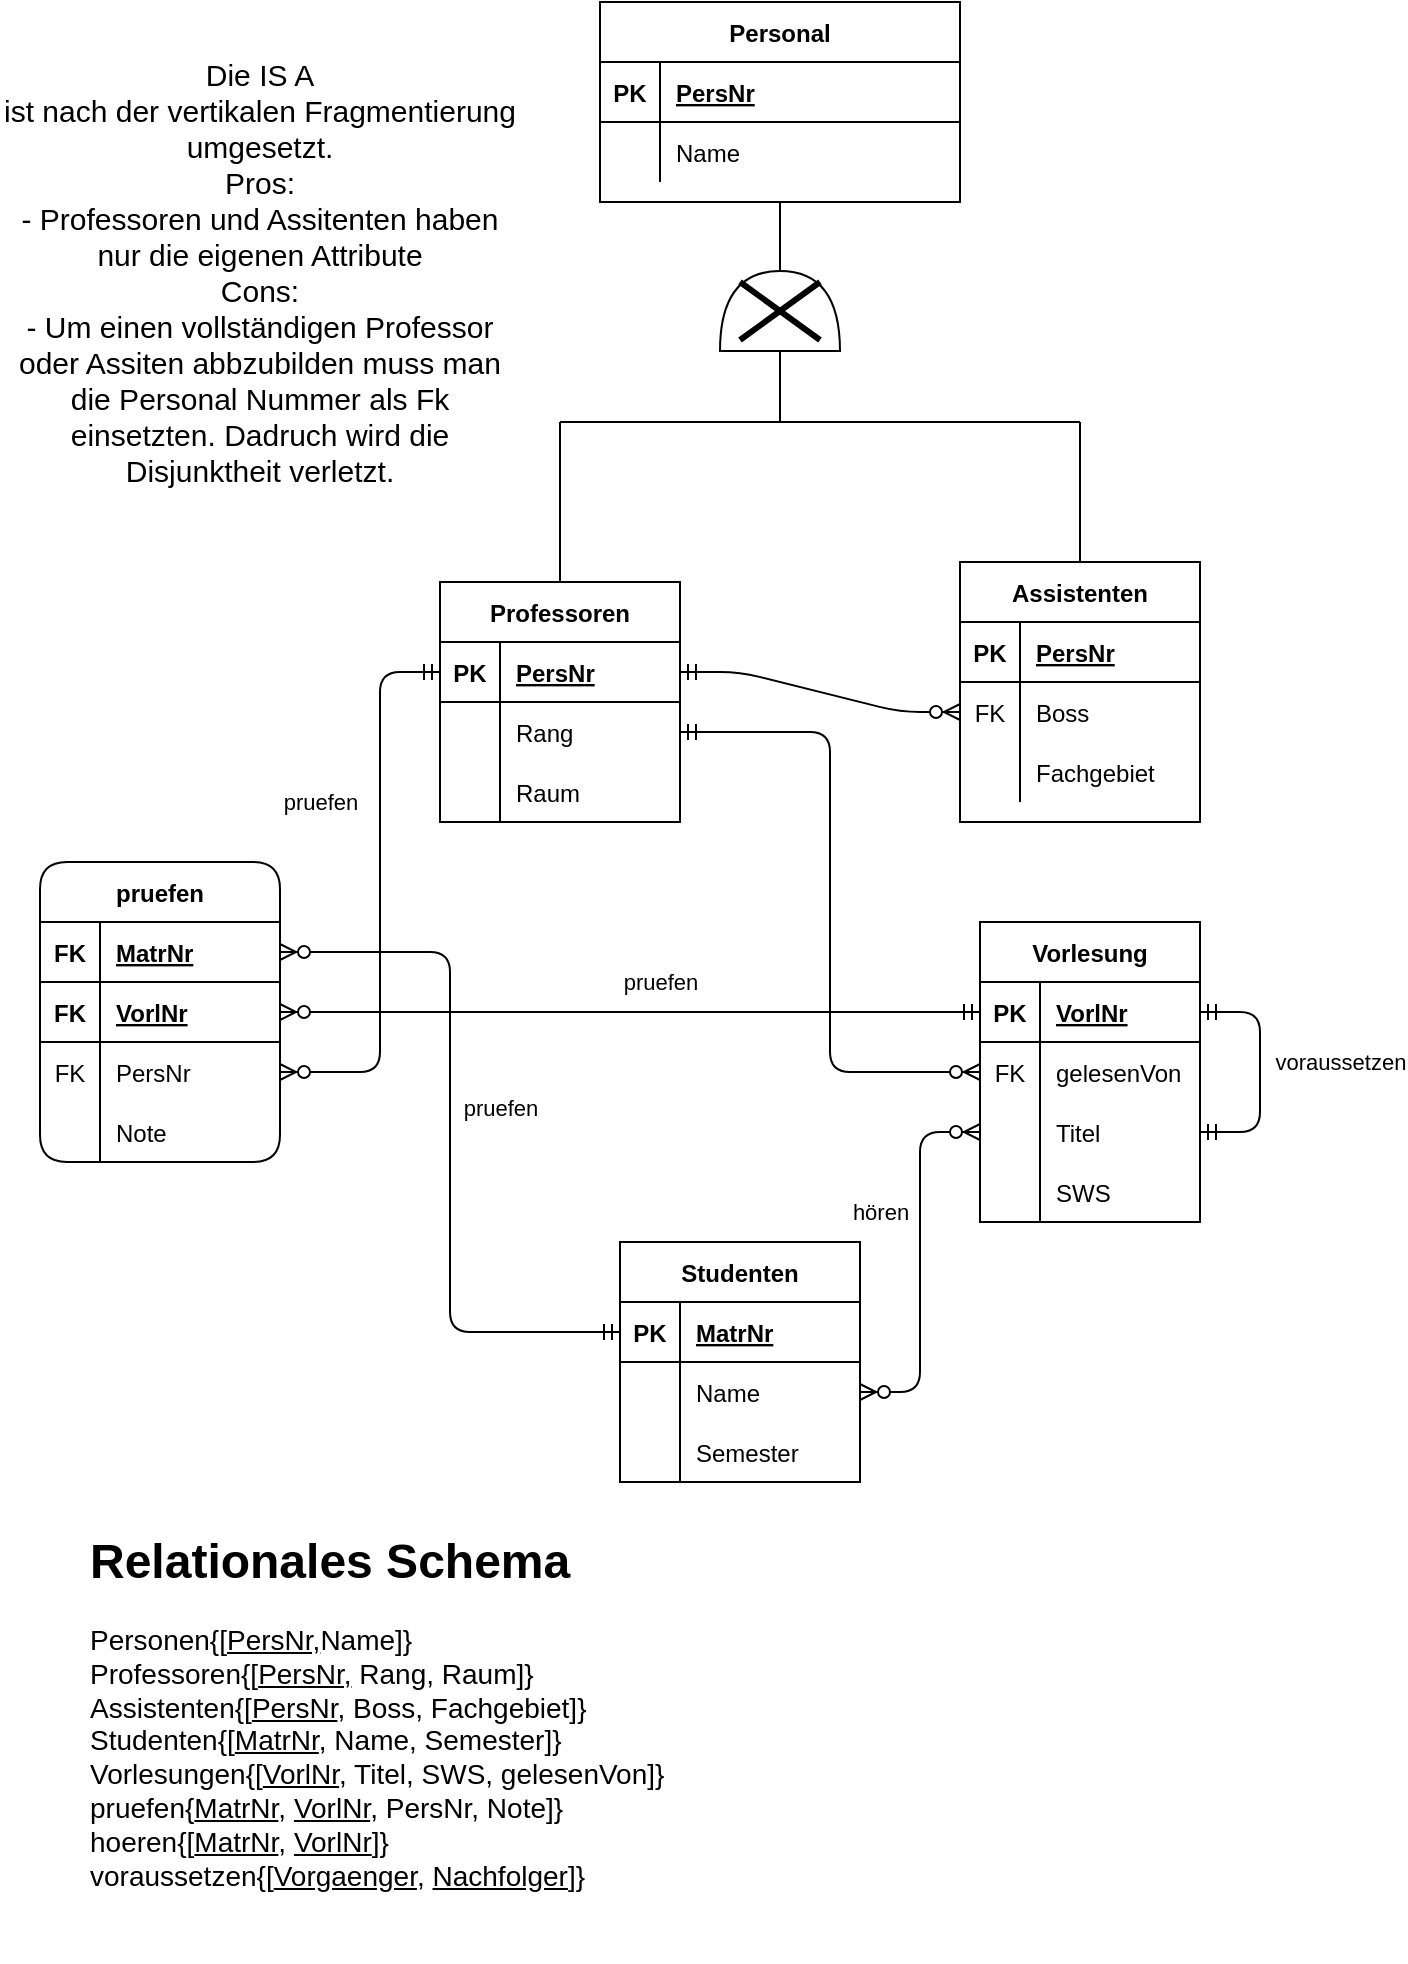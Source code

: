 <mxfile version="14.7.6" type="github">
  <diagram id="6ZEzqiTByCHPcqeZpNDx" name="Page-1">
    <mxGraphModel dx="1502" dy="675" grid="1" gridSize="10" guides="1" tooltips="1" connect="1" arrows="1" fold="1" page="1" pageScale="1" pageWidth="827" pageHeight="1169" math="0" shadow="0">
      <root>
        <mxCell id="0" />
        <mxCell id="1" parent="0" />
        <mxCell id="H8-wfPgOFTC-B2AmOx2r-1" value="Studenten" style="shape=table;startSize=30;container=1;collapsible=1;childLayout=tableLayout;fixedRows=1;rowLines=0;fontStyle=1;align=center;resizeLast=1;" parent="1" vertex="1">
          <mxGeometry x="370" y="660" width="120" height="120" as="geometry" />
        </mxCell>
        <mxCell id="H8-wfPgOFTC-B2AmOx2r-2" value="" style="shape=partialRectangle;collapsible=0;dropTarget=0;pointerEvents=0;fillColor=none;top=0;left=0;bottom=1;right=0;points=[[0,0.5],[1,0.5]];portConstraint=eastwest;" parent="H8-wfPgOFTC-B2AmOx2r-1" vertex="1">
          <mxGeometry y="30" width="120" height="30" as="geometry" />
        </mxCell>
        <mxCell id="H8-wfPgOFTC-B2AmOx2r-3" value="PK" style="shape=partialRectangle;connectable=0;fillColor=none;top=0;left=0;bottom=0;right=0;fontStyle=1;overflow=hidden;" parent="H8-wfPgOFTC-B2AmOx2r-2" vertex="1">
          <mxGeometry width="30" height="30" as="geometry" />
        </mxCell>
        <mxCell id="H8-wfPgOFTC-B2AmOx2r-4" value="MatrNr" style="shape=partialRectangle;connectable=0;fillColor=none;top=0;left=0;bottom=0;right=0;align=left;spacingLeft=6;fontStyle=5;overflow=hidden;" parent="H8-wfPgOFTC-B2AmOx2r-2" vertex="1">
          <mxGeometry x="30" width="90" height="30" as="geometry" />
        </mxCell>
        <mxCell id="H8-wfPgOFTC-B2AmOx2r-5" value="" style="shape=partialRectangle;collapsible=0;dropTarget=0;pointerEvents=0;fillColor=none;top=0;left=0;bottom=0;right=0;points=[[0,0.5],[1,0.5]];portConstraint=eastwest;" parent="H8-wfPgOFTC-B2AmOx2r-1" vertex="1">
          <mxGeometry y="60" width="120" height="30" as="geometry" />
        </mxCell>
        <mxCell id="H8-wfPgOFTC-B2AmOx2r-6" value="" style="shape=partialRectangle;connectable=0;fillColor=none;top=0;left=0;bottom=0;right=0;editable=1;overflow=hidden;" parent="H8-wfPgOFTC-B2AmOx2r-5" vertex="1">
          <mxGeometry width="30" height="30" as="geometry" />
        </mxCell>
        <mxCell id="H8-wfPgOFTC-B2AmOx2r-7" value="Name" style="shape=partialRectangle;connectable=0;fillColor=none;top=0;left=0;bottom=0;right=0;align=left;spacingLeft=6;overflow=hidden;" parent="H8-wfPgOFTC-B2AmOx2r-5" vertex="1">
          <mxGeometry x="30" width="90" height="30" as="geometry" />
        </mxCell>
        <mxCell id="H8-wfPgOFTC-B2AmOx2r-8" value="" style="shape=partialRectangle;collapsible=0;dropTarget=0;pointerEvents=0;fillColor=none;top=0;left=0;bottom=0;right=0;points=[[0,0.5],[1,0.5]];portConstraint=eastwest;" parent="H8-wfPgOFTC-B2AmOx2r-1" vertex="1">
          <mxGeometry y="90" width="120" height="30" as="geometry" />
        </mxCell>
        <mxCell id="H8-wfPgOFTC-B2AmOx2r-9" value="" style="shape=partialRectangle;connectable=0;fillColor=none;top=0;left=0;bottom=0;right=0;editable=1;overflow=hidden;" parent="H8-wfPgOFTC-B2AmOx2r-8" vertex="1">
          <mxGeometry width="30" height="30" as="geometry" />
        </mxCell>
        <mxCell id="H8-wfPgOFTC-B2AmOx2r-10" value="Semester" style="shape=partialRectangle;connectable=0;fillColor=none;top=0;left=0;bottom=0;right=0;align=left;spacingLeft=6;overflow=hidden;" parent="H8-wfPgOFTC-B2AmOx2r-8" vertex="1">
          <mxGeometry x="30" width="90" height="30" as="geometry" />
        </mxCell>
        <mxCell id="H8-wfPgOFTC-B2AmOx2r-14" value="Vorlesung" style="shape=table;startSize=30;container=1;collapsible=1;childLayout=tableLayout;fixedRows=1;rowLines=0;fontStyle=1;align=center;resizeLast=1;rounded=0;" parent="1" vertex="1">
          <mxGeometry x="550" y="500" width="110" height="150" as="geometry" />
        </mxCell>
        <mxCell id="H8-wfPgOFTC-B2AmOx2r-15" value="" style="shape=partialRectangle;collapsible=0;dropTarget=0;pointerEvents=0;fillColor=none;top=0;left=0;bottom=1;right=0;points=[[0,0.5],[1,0.5]];portConstraint=eastwest;" parent="H8-wfPgOFTC-B2AmOx2r-14" vertex="1">
          <mxGeometry y="30" width="110" height="30" as="geometry" />
        </mxCell>
        <mxCell id="H8-wfPgOFTC-B2AmOx2r-16" value="PK" style="shape=partialRectangle;connectable=0;fillColor=none;top=0;left=0;bottom=0;right=0;fontStyle=1;overflow=hidden;" parent="H8-wfPgOFTC-B2AmOx2r-15" vertex="1">
          <mxGeometry width="30" height="30" as="geometry" />
        </mxCell>
        <mxCell id="H8-wfPgOFTC-B2AmOx2r-17" value="VorlNr" style="shape=partialRectangle;connectable=0;fillColor=none;top=0;left=0;bottom=0;right=0;align=left;spacingLeft=6;fontStyle=5;overflow=hidden;" parent="H8-wfPgOFTC-B2AmOx2r-15" vertex="1">
          <mxGeometry x="30" width="80" height="30" as="geometry" />
        </mxCell>
        <mxCell id="H8-wfPgOFTC-B2AmOx2r-24" value="" style="shape=partialRectangle;collapsible=0;dropTarget=0;pointerEvents=0;fillColor=none;top=0;left=0;bottom=0;right=0;points=[[0,0.5],[1,0.5]];portConstraint=eastwest;" parent="H8-wfPgOFTC-B2AmOx2r-14" vertex="1">
          <mxGeometry y="60" width="110" height="30" as="geometry" />
        </mxCell>
        <mxCell id="H8-wfPgOFTC-B2AmOx2r-25" value="FK" style="shape=partialRectangle;connectable=0;fillColor=none;top=0;left=0;bottom=0;right=0;editable=1;overflow=hidden;" parent="H8-wfPgOFTC-B2AmOx2r-24" vertex="1">
          <mxGeometry width="30" height="30" as="geometry" />
        </mxCell>
        <mxCell id="H8-wfPgOFTC-B2AmOx2r-26" value="gelesenVon" style="shape=partialRectangle;connectable=0;fillColor=none;top=0;left=0;bottom=0;right=0;align=left;spacingLeft=6;overflow=hidden;" parent="H8-wfPgOFTC-B2AmOx2r-24" vertex="1">
          <mxGeometry x="30" width="80" height="30" as="geometry" />
        </mxCell>
        <mxCell id="H8-wfPgOFTC-B2AmOx2r-18" value="" style="shape=partialRectangle;collapsible=0;dropTarget=0;pointerEvents=0;fillColor=none;top=0;left=0;bottom=0;right=0;points=[[0,0.5],[1,0.5]];portConstraint=eastwest;" parent="H8-wfPgOFTC-B2AmOx2r-14" vertex="1">
          <mxGeometry y="90" width="110" height="30" as="geometry" />
        </mxCell>
        <mxCell id="H8-wfPgOFTC-B2AmOx2r-19" value="" style="shape=partialRectangle;connectable=0;fillColor=none;top=0;left=0;bottom=0;right=0;editable=1;overflow=hidden;" parent="H8-wfPgOFTC-B2AmOx2r-18" vertex="1">
          <mxGeometry width="30" height="30" as="geometry" />
        </mxCell>
        <mxCell id="H8-wfPgOFTC-B2AmOx2r-20" value="Titel" style="shape=partialRectangle;connectable=0;fillColor=none;top=0;left=0;bottom=0;right=0;align=left;spacingLeft=6;overflow=hidden;" parent="H8-wfPgOFTC-B2AmOx2r-18" vertex="1">
          <mxGeometry x="30" width="80" height="30" as="geometry" />
        </mxCell>
        <mxCell id="H8-wfPgOFTC-B2AmOx2r-21" value="" style="shape=partialRectangle;collapsible=0;dropTarget=0;pointerEvents=0;fillColor=none;top=0;left=0;bottom=0;right=0;points=[[0,0.5],[1,0.5]];portConstraint=eastwest;" parent="H8-wfPgOFTC-B2AmOx2r-14" vertex="1">
          <mxGeometry y="120" width="110" height="30" as="geometry" />
        </mxCell>
        <mxCell id="H8-wfPgOFTC-B2AmOx2r-22" value="" style="shape=partialRectangle;connectable=0;fillColor=none;top=0;left=0;bottom=0;right=0;editable=1;overflow=hidden;" parent="H8-wfPgOFTC-B2AmOx2r-21" vertex="1">
          <mxGeometry width="30" height="30" as="geometry" />
        </mxCell>
        <mxCell id="H8-wfPgOFTC-B2AmOx2r-23" value="SWS" style="shape=partialRectangle;connectable=0;fillColor=none;top=0;left=0;bottom=0;right=0;align=left;spacingLeft=6;overflow=hidden;" parent="H8-wfPgOFTC-B2AmOx2r-21" vertex="1">
          <mxGeometry x="30" width="80" height="30" as="geometry" />
        </mxCell>
        <mxCell id="WUxSzj_yl-gBvt-Xqajz-6" value="" style="edgeStyle=entityRelationEdgeStyle;fontSize=12;html=1;endArrow=ERmandOne;startArrow=ERmandOne;entryX=1;entryY=0.5;entryDx=0;entryDy=0;exitX=1;exitY=0.5;exitDx=0;exitDy=0;" parent="H8-wfPgOFTC-B2AmOx2r-14" source="H8-wfPgOFTC-B2AmOx2r-18" target="H8-wfPgOFTC-B2AmOx2r-15" edge="1">
          <mxGeometry width="100" height="100" relative="1" as="geometry">
            <mxPoint x="110" y="340" as="sourcePoint" />
            <mxPoint x="210" y="240" as="targetPoint" />
          </mxGeometry>
        </mxCell>
        <mxCell id="WUxSzj_yl-gBvt-Xqajz-7" value="&lt;div&gt;voraussetzen&lt;/div&gt;" style="edgeLabel;html=1;align=center;verticalAlign=middle;resizable=0;points=[];" parent="WUxSzj_yl-gBvt-Xqajz-6" vertex="1" connectable="0">
          <mxGeometry x="0.127" y="2" relative="1" as="geometry">
            <mxPoint x="42" y="2" as="offset" />
          </mxGeometry>
        </mxCell>
        <mxCell id="H8-wfPgOFTC-B2AmOx2r-28" value="" style="shape=or;whiteSpace=wrap;html=1;rotation=-90;" parent="1" vertex="1">
          <mxGeometry x="430" y="164.5" width="40" height="60" as="geometry" />
        </mxCell>
        <mxCell id="H8-wfPgOFTC-B2AmOx2r-29" value="" style="shape=umlDestroy;whiteSpace=wrap;html=1;strokeWidth=3;" parent="1" vertex="1">
          <mxGeometry x="430" y="180" width="40" height="29" as="geometry" />
        </mxCell>
        <mxCell id="H8-wfPgOFTC-B2AmOx2r-46" value="" style="endArrow=none;html=1;rounded=0;entryX=0.5;entryY=0;entryDx=0;entryDy=0;" parent="1" target="wUR80qAELujqM1dRtiSb-3" edge="1">
          <mxGeometry relative="1" as="geometry">
            <mxPoint x="600" y="250" as="sourcePoint" />
            <mxPoint x="592" y="280" as="targetPoint" />
          </mxGeometry>
        </mxCell>
        <mxCell id="Qw-vWrYAbur7sUExyfnh-15" value="" style="endArrow=none;html=1;rounded=0;entryX=0.5;entryY=0;entryDx=0;entryDy=0;" parent="1" target="wUR80qAELujqM1dRtiSb-16" edge="1">
          <mxGeometry relative="1" as="geometry">
            <mxPoint x="340" y="250" as="sourcePoint" />
            <mxPoint x="162" y="300" as="targetPoint" />
          </mxGeometry>
        </mxCell>
        <mxCell id="Qw-vWrYAbur7sUExyfnh-19" value="" style="endArrow=none;html=1;rounded=0;" parent="1" edge="1">
          <mxGeometry relative="1" as="geometry">
            <mxPoint x="340" y="250" as="sourcePoint" />
            <mxPoint x="600" y="250" as="targetPoint" />
          </mxGeometry>
        </mxCell>
        <mxCell id="wUR80qAELujqM1dRtiSb-3" value="Assistenten" style="shape=table;startSize=30;container=1;collapsible=1;childLayout=tableLayout;fixedRows=1;rowLines=0;fontStyle=1;align=center;resizeLast=1;" parent="1" vertex="1">
          <mxGeometry x="540" y="320" width="120" height="130" as="geometry" />
        </mxCell>
        <mxCell id="wUR80qAELujqM1dRtiSb-4" value="" style="shape=partialRectangle;collapsible=0;dropTarget=0;pointerEvents=0;fillColor=none;top=0;left=0;bottom=1;right=0;points=[[0,0.5],[1,0.5]];portConstraint=eastwest;" parent="wUR80qAELujqM1dRtiSb-3" vertex="1">
          <mxGeometry y="30" width="120" height="30" as="geometry" />
        </mxCell>
        <mxCell id="wUR80qAELujqM1dRtiSb-5" value="PK" style="shape=partialRectangle;connectable=0;fillColor=none;top=0;left=0;bottom=0;right=0;fontStyle=1;overflow=hidden;" parent="wUR80qAELujqM1dRtiSb-4" vertex="1">
          <mxGeometry width="30" height="30" as="geometry" />
        </mxCell>
        <mxCell id="wUR80qAELujqM1dRtiSb-6" value="PersNr" style="shape=partialRectangle;connectable=0;fillColor=none;top=0;left=0;bottom=0;right=0;align=left;spacingLeft=6;fontStyle=5;overflow=hidden;" parent="wUR80qAELujqM1dRtiSb-4" vertex="1">
          <mxGeometry x="30" width="90" height="30" as="geometry" />
        </mxCell>
        <mxCell id="wUR80qAELujqM1dRtiSb-10" value="" style="shape=partialRectangle;collapsible=0;dropTarget=0;pointerEvents=0;fillColor=none;top=0;left=0;bottom=0;right=0;points=[[0,0.5],[1,0.5]];portConstraint=eastwest;" parent="wUR80qAELujqM1dRtiSb-3" vertex="1">
          <mxGeometry y="60" width="120" height="30" as="geometry" />
        </mxCell>
        <mxCell id="wUR80qAELujqM1dRtiSb-11" value="FK" style="shape=partialRectangle;connectable=0;fillColor=none;top=0;left=0;bottom=0;right=0;editable=1;overflow=hidden;" parent="wUR80qAELujqM1dRtiSb-10" vertex="1">
          <mxGeometry width="30" height="30" as="geometry" />
        </mxCell>
        <mxCell id="wUR80qAELujqM1dRtiSb-12" value="Boss" style="shape=partialRectangle;connectable=0;fillColor=none;top=0;left=0;bottom=0;right=0;align=left;spacingLeft=6;overflow=hidden;" parent="wUR80qAELujqM1dRtiSb-10" vertex="1">
          <mxGeometry x="30" width="90" height="30" as="geometry" />
        </mxCell>
        <mxCell id="wUR80qAELujqM1dRtiSb-13" value="" style="shape=partialRectangle;collapsible=0;dropTarget=0;pointerEvents=0;fillColor=none;top=0;left=0;bottom=0;right=0;points=[[0,0.5],[1,0.5]];portConstraint=eastwest;" parent="wUR80qAELujqM1dRtiSb-3" vertex="1">
          <mxGeometry y="90" width="120" height="30" as="geometry" />
        </mxCell>
        <mxCell id="wUR80qAELujqM1dRtiSb-14" value="" style="shape=partialRectangle;connectable=0;fillColor=none;top=0;left=0;bottom=0;right=0;editable=1;overflow=hidden;" parent="wUR80qAELujqM1dRtiSb-13" vertex="1">
          <mxGeometry width="30" height="30" as="geometry" />
        </mxCell>
        <mxCell id="wUR80qAELujqM1dRtiSb-15" value="Fachgebiet" style="shape=partialRectangle;connectable=0;fillColor=none;top=0;left=0;bottom=0;right=0;align=left;spacingLeft=6;overflow=hidden;" parent="wUR80qAELujqM1dRtiSb-13" vertex="1">
          <mxGeometry x="30" width="90" height="30" as="geometry" />
        </mxCell>
        <mxCell id="wUR80qAELujqM1dRtiSb-16" value="Professoren" style="shape=table;startSize=30;container=1;collapsible=1;childLayout=tableLayout;fixedRows=1;rowLines=0;fontStyle=1;align=center;resizeLast=1;" parent="1" vertex="1">
          <mxGeometry x="280" y="330" width="120" height="120" as="geometry" />
        </mxCell>
        <mxCell id="wUR80qAELujqM1dRtiSb-17" value="" style="shape=partialRectangle;collapsible=0;dropTarget=0;pointerEvents=0;fillColor=none;top=0;left=0;bottom=1;right=0;points=[[0,0.5],[1,0.5]];portConstraint=eastwest;" parent="wUR80qAELujqM1dRtiSb-16" vertex="1">
          <mxGeometry y="30" width="120" height="30" as="geometry" />
        </mxCell>
        <mxCell id="wUR80qAELujqM1dRtiSb-18" value="PK" style="shape=partialRectangle;connectable=0;fillColor=none;top=0;left=0;bottom=0;right=0;fontStyle=1;overflow=hidden;" parent="wUR80qAELujqM1dRtiSb-17" vertex="1">
          <mxGeometry width="30" height="30" as="geometry" />
        </mxCell>
        <mxCell id="wUR80qAELujqM1dRtiSb-19" value="PersNr" style="shape=partialRectangle;connectable=0;fillColor=none;top=0;left=0;bottom=0;right=0;align=left;spacingLeft=6;fontStyle=5;overflow=hidden;" parent="wUR80qAELujqM1dRtiSb-17" vertex="1">
          <mxGeometry x="30" width="90" height="30" as="geometry" />
        </mxCell>
        <mxCell id="wUR80qAELujqM1dRtiSb-26" value="" style="shape=partialRectangle;collapsible=0;dropTarget=0;pointerEvents=0;fillColor=none;top=0;left=0;bottom=0;right=0;points=[[0,0.5],[1,0.5]];portConstraint=eastwest;" parent="wUR80qAELujqM1dRtiSb-16" vertex="1">
          <mxGeometry y="60" width="120" height="30" as="geometry" />
        </mxCell>
        <mxCell id="wUR80qAELujqM1dRtiSb-27" value="" style="shape=partialRectangle;connectable=0;fillColor=none;top=0;left=0;bottom=0;right=0;editable=1;overflow=hidden;" parent="wUR80qAELujqM1dRtiSb-26" vertex="1">
          <mxGeometry width="30" height="30" as="geometry" />
        </mxCell>
        <mxCell id="wUR80qAELujqM1dRtiSb-28" value="Rang" style="shape=partialRectangle;connectable=0;fillColor=none;top=0;left=0;bottom=0;right=0;align=left;spacingLeft=6;overflow=hidden;" parent="wUR80qAELujqM1dRtiSb-26" vertex="1">
          <mxGeometry x="30" width="90" height="30" as="geometry" />
        </mxCell>
        <mxCell id="wUR80qAELujqM1dRtiSb-20" value="" style="shape=partialRectangle;collapsible=0;dropTarget=0;pointerEvents=0;fillColor=none;top=0;left=0;bottom=0;right=0;points=[[0,0.5],[1,0.5]];portConstraint=eastwest;" parent="wUR80qAELujqM1dRtiSb-16" vertex="1">
          <mxGeometry y="90" width="120" height="30" as="geometry" />
        </mxCell>
        <mxCell id="wUR80qAELujqM1dRtiSb-21" value="" style="shape=partialRectangle;connectable=0;fillColor=none;top=0;left=0;bottom=0;right=0;editable=1;overflow=hidden;" parent="wUR80qAELujqM1dRtiSb-20" vertex="1">
          <mxGeometry width="30" height="30" as="geometry" />
        </mxCell>
        <mxCell id="wUR80qAELujqM1dRtiSb-22" value="Raum" style="shape=partialRectangle;connectable=0;fillColor=none;top=0;left=0;bottom=0;right=0;align=left;spacingLeft=6;overflow=hidden;" parent="wUR80qAELujqM1dRtiSb-20" vertex="1">
          <mxGeometry x="30" width="90" height="30" as="geometry" />
        </mxCell>
        <mxCell id="GTf8PSnhSUS8eDT8XuDn-18" value="" style="edgeStyle=entityRelationEdgeStyle;fontSize=12;html=1;endArrow=ERzeroToMany;endFill=1;startArrow=ERzeroToMany;" parent="1" source="H8-wfPgOFTC-B2AmOx2r-5" target="H8-wfPgOFTC-B2AmOx2r-18" edge="1">
          <mxGeometry width="100" height="100" relative="1" as="geometry">
            <mxPoint x="617.5" y="430.57" as="sourcePoint" />
            <mxPoint x="717.5" y="330.57" as="targetPoint" />
          </mxGeometry>
        </mxCell>
        <mxCell id="GTf8PSnhSUS8eDT8XuDn-19" value="&lt;div&gt;hören&lt;/div&gt;" style="edgeLabel;html=1;align=center;verticalAlign=middle;resizable=0;points=[];" parent="GTf8PSnhSUS8eDT8XuDn-18" vertex="1" connectable="0">
          <mxGeometry x="0.019" relative="1" as="geometry">
            <mxPoint x="-20" y="-23" as="offset" />
          </mxGeometry>
        </mxCell>
        <mxCell id="GTf8PSnhSUS8eDT8XuDn-26" value="" style="endArrow=none;html=1;rounded=0;exitX=0.5;exitY=1;exitDx=0;exitDy=0;entryX=1;entryY=0.5;entryDx=0;entryDy=0;entryPerimeter=0;" parent="1" source="GTf8PSnhSUS8eDT8XuDn-27" target="H8-wfPgOFTC-B2AmOx2r-28" edge="1">
          <mxGeometry relative="1" as="geometry">
            <mxPoint x="243" y="120" as="sourcePoint" />
            <mxPoint x="350" y="188" as="targetPoint" />
          </mxGeometry>
        </mxCell>
        <mxCell id="GTf8PSnhSUS8eDT8XuDn-27" value="Personal" style="shape=table;startSize=30;container=1;collapsible=1;childLayout=tableLayout;fixedRows=1;rowLines=0;fontStyle=1;align=center;resizeLast=1;" parent="1" vertex="1">
          <mxGeometry x="360" y="40" width="180" height="100" as="geometry" />
        </mxCell>
        <mxCell id="GTf8PSnhSUS8eDT8XuDn-28" value="" style="shape=partialRectangle;collapsible=0;dropTarget=0;pointerEvents=0;fillColor=none;top=0;left=0;bottom=1;right=0;points=[[0,0.5],[1,0.5]];portConstraint=eastwest;" parent="GTf8PSnhSUS8eDT8XuDn-27" vertex="1">
          <mxGeometry y="30" width="180" height="30" as="geometry" />
        </mxCell>
        <mxCell id="GTf8PSnhSUS8eDT8XuDn-29" value="PK" style="shape=partialRectangle;connectable=0;fillColor=none;top=0;left=0;bottom=0;right=0;fontStyle=1;overflow=hidden;" parent="GTf8PSnhSUS8eDT8XuDn-28" vertex="1">
          <mxGeometry width="30" height="30" as="geometry" />
        </mxCell>
        <mxCell id="GTf8PSnhSUS8eDT8XuDn-30" value="PersNr" style="shape=partialRectangle;connectable=0;fillColor=none;top=0;left=0;bottom=0;right=0;align=left;spacingLeft=6;fontStyle=5;overflow=hidden;" parent="GTf8PSnhSUS8eDT8XuDn-28" vertex="1">
          <mxGeometry x="30" width="150" height="30" as="geometry" />
        </mxCell>
        <mxCell id="GTf8PSnhSUS8eDT8XuDn-31" value="" style="shape=partialRectangle;collapsible=0;dropTarget=0;pointerEvents=0;fillColor=none;top=0;left=0;bottom=0;right=0;points=[[0,0.5],[1,0.5]];portConstraint=eastwest;" parent="GTf8PSnhSUS8eDT8XuDn-27" vertex="1">
          <mxGeometry y="60" width="180" height="30" as="geometry" />
        </mxCell>
        <mxCell id="GTf8PSnhSUS8eDT8XuDn-32" value="" style="shape=partialRectangle;connectable=0;fillColor=none;top=0;left=0;bottom=0;right=0;editable=1;overflow=hidden;" parent="GTf8PSnhSUS8eDT8XuDn-31" vertex="1">
          <mxGeometry width="30" height="30" as="geometry" />
        </mxCell>
        <mxCell id="GTf8PSnhSUS8eDT8XuDn-33" value="Name" style="shape=partialRectangle;connectable=0;fillColor=none;top=0;left=0;bottom=0;right=0;align=left;spacingLeft=6;overflow=hidden;" parent="GTf8PSnhSUS8eDT8XuDn-31" vertex="1">
          <mxGeometry x="30" width="150" height="30" as="geometry" />
        </mxCell>
        <mxCell id="GTf8PSnhSUS8eDT8XuDn-58" value="" style="endArrow=none;html=1;rounded=0;exitX=0;exitY=0.5;exitDx=0;exitDy=0;exitPerimeter=0;" parent="1" source="H8-wfPgOFTC-B2AmOx2r-28" edge="1">
          <mxGeometry relative="1" as="geometry">
            <mxPoint x="380" y="160" as="sourcePoint" />
            <mxPoint x="450" y="250" as="targetPoint" />
          </mxGeometry>
        </mxCell>
        <mxCell id="GTf8PSnhSUS8eDT8XuDn-70" value="pruefen" style="shape=table;startSize=30;container=1;collapsible=1;childLayout=tableLayout;fixedRows=1;rowLines=0;fontStyle=1;align=center;resizeLast=1;rounded=1;" parent="1" vertex="1">
          <mxGeometry x="80" y="470" width="120" height="150" as="geometry" />
        </mxCell>
        <mxCell id="GTf8PSnhSUS8eDT8XuDn-71" value="" style="shape=partialRectangle;collapsible=0;dropTarget=0;pointerEvents=0;fillColor=none;top=0;left=0;bottom=1;right=0;points=[[0,0.5],[1,0.5]];portConstraint=eastwest;" parent="GTf8PSnhSUS8eDT8XuDn-70" vertex="1">
          <mxGeometry y="30" width="120" height="30" as="geometry" />
        </mxCell>
        <mxCell id="GTf8PSnhSUS8eDT8XuDn-72" value="FK" style="shape=partialRectangle;connectable=0;fillColor=none;top=0;left=0;bottom=0;right=0;fontStyle=1;overflow=hidden;" parent="GTf8PSnhSUS8eDT8XuDn-71" vertex="1">
          <mxGeometry width="30" height="30" as="geometry" />
        </mxCell>
        <mxCell id="GTf8PSnhSUS8eDT8XuDn-73" value="MatrNr" style="shape=partialRectangle;connectable=0;fillColor=none;top=0;left=0;bottom=0;right=0;align=left;spacingLeft=6;fontStyle=5;overflow=hidden;" parent="GTf8PSnhSUS8eDT8XuDn-71" vertex="1">
          <mxGeometry x="30" width="90" height="30" as="geometry" />
        </mxCell>
        <mxCell id="GTf8PSnhSUS8eDT8XuDn-80" style="shape=partialRectangle;collapsible=0;dropTarget=0;pointerEvents=0;fillColor=none;top=0;left=0;bottom=1;right=0;points=[[0,0.5],[1,0.5]];portConstraint=eastwest;" parent="GTf8PSnhSUS8eDT8XuDn-70" vertex="1">
          <mxGeometry y="60" width="120" height="30" as="geometry" />
        </mxCell>
        <mxCell id="GTf8PSnhSUS8eDT8XuDn-81" value="FK" style="shape=partialRectangle;connectable=0;fillColor=none;top=0;left=0;bottom=0;right=0;fontStyle=1;overflow=hidden;" parent="GTf8PSnhSUS8eDT8XuDn-80" vertex="1">
          <mxGeometry width="30" height="30" as="geometry" />
        </mxCell>
        <mxCell id="GTf8PSnhSUS8eDT8XuDn-82" value="VorlNr" style="shape=partialRectangle;connectable=0;fillColor=none;top=0;left=0;bottom=0;right=0;align=left;spacingLeft=6;fontStyle=5;overflow=hidden;" parent="GTf8PSnhSUS8eDT8XuDn-80" vertex="1">
          <mxGeometry x="30" width="90" height="30" as="geometry" />
        </mxCell>
        <mxCell id="GTf8PSnhSUS8eDT8XuDn-74" value="" style="shape=partialRectangle;collapsible=0;dropTarget=0;pointerEvents=0;fillColor=none;top=0;left=0;bottom=0;right=0;points=[[0,0.5],[1,0.5]];portConstraint=eastwest;" parent="GTf8PSnhSUS8eDT8XuDn-70" vertex="1">
          <mxGeometry y="90" width="120" height="30" as="geometry" />
        </mxCell>
        <mxCell id="GTf8PSnhSUS8eDT8XuDn-75" value="FK" style="shape=partialRectangle;connectable=0;fillColor=none;top=0;left=0;bottom=0;right=0;editable=1;overflow=hidden;" parent="GTf8PSnhSUS8eDT8XuDn-74" vertex="1">
          <mxGeometry width="30" height="30" as="geometry" />
        </mxCell>
        <mxCell id="GTf8PSnhSUS8eDT8XuDn-76" value="PersNr" style="shape=partialRectangle;connectable=0;fillColor=none;top=0;left=0;bottom=0;right=0;align=left;spacingLeft=6;overflow=hidden;" parent="GTf8PSnhSUS8eDT8XuDn-74" vertex="1">
          <mxGeometry x="30" width="90" height="30" as="geometry" />
        </mxCell>
        <mxCell id="GTf8PSnhSUS8eDT8XuDn-77" value="" style="shape=partialRectangle;collapsible=0;dropTarget=0;pointerEvents=0;fillColor=none;top=0;left=0;bottom=0;right=0;points=[[0,0.5],[1,0.5]];portConstraint=eastwest;" parent="GTf8PSnhSUS8eDT8XuDn-70" vertex="1">
          <mxGeometry y="120" width="120" height="30" as="geometry" />
        </mxCell>
        <mxCell id="GTf8PSnhSUS8eDT8XuDn-78" value="" style="shape=partialRectangle;connectable=0;fillColor=none;top=0;left=0;bottom=0;right=0;editable=1;overflow=hidden;" parent="GTf8PSnhSUS8eDT8XuDn-77" vertex="1">
          <mxGeometry width="30" height="30" as="geometry" />
        </mxCell>
        <mxCell id="GTf8PSnhSUS8eDT8XuDn-79" value="Note" style="shape=partialRectangle;connectable=0;fillColor=none;top=0;left=0;bottom=0;right=0;align=left;spacingLeft=6;overflow=hidden;" parent="GTf8PSnhSUS8eDT8XuDn-77" vertex="1">
          <mxGeometry x="30" width="90" height="30" as="geometry" />
        </mxCell>
        <mxCell id="GTf8PSnhSUS8eDT8XuDn-86" value="" style="edgeStyle=elbowEdgeStyle;fontSize=12;html=1;endArrow=ERzeroToMany;startArrow=ERmandOne;" parent="1" source="H8-wfPgOFTC-B2AmOx2r-2" target="GTf8PSnhSUS8eDT8XuDn-71" edge="1">
          <mxGeometry width="100" height="100" relative="1" as="geometry">
            <mxPoint x="470" y="320" as="sourcePoint" />
            <mxPoint x="570" y="220" as="targetPoint" />
          </mxGeometry>
        </mxCell>
        <mxCell id="GTf8PSnhSUS8eDT8XuDn-93" value="&lt;div&gt;&lt;br&gt;&lt;/div&gt;" style="edgeLabel;html=1;align=center;verticalAlign=middle;resizable=0;points=[];" parent="GTf8PSnhSUS8eDT8XuDn-86" vertex="1" connectable="0">
          <mxGeometry x="-0.217" y="-1" relative="1" as="geometry">
            <mxPoint x="-19" y="15" as="offset" />
          </mxGeometry>
        </mxCell>
        <mxCell id="WUxSzj_yl-gBvt-Xqajz-9" value="&lt;div&gt;pruefen&lt;/div&gt;" style="edgeLabel;html=1;align=center;verticalAlign=middle;resizable=0;points=[];" parent="GTf8PSnhSUS8eDT8XuDn-86" vertex="1" connectable="0">
          <mxGeometry x="0.097" relative="1" as="geometry">
            <mxPoint x="25" as="offset" />
          </mxGeometry>
        </mxCell>
        <mxCell id="GTf8PSnhSUS8eDT8XuDn-94" value="" style="edgeStyle=entityRelationEdgeStyle;fontSize=12;html=1;endArrow=ERzeroToMany;startArrow=ERmandOne;" parent="1" source="wUR80qAELujqM1dRtiSb-17" target="wUR80qAELujqM1dRtiSb-10" edge="1">
          <mxGeometry width="100" height="100" relative="1" as="geometry">
            <mxPoint x="370" y="560" as="sourcePoint" />
            <mxPoint x="470" y="460" as="targetPoint" />
          </mxGeometry>
        </mxCell>
        <mxCell id="GTf8PSnhSUS8eDT8XuDn-96" value="" style="edgeStyle=elbowEdgeStyle;fontSize=12;html=1;endArrow=ERzeroToMany;startArrow=ERmandOne;entryX=0;entryY=0.5;entryDx=0;entryDy=0;exitX=1;exitY=0.5;exitDx=0;exitDy=0;" parent="1" source="wUR80qAELujqM1dRtiSb-26" target="H8-wfPgOFTC-B2AmOx2r-24" edge="1">
          <mxGeometry width="100" height="100" relative="1" as="geometry">
            <mxPoint x="320" y="395" as="sourcePoint" />
            <mxPoint x="460" y="450" as="targetPoint" />
          </mxGeometry>
        </mxCell>
        <mxCell id="GTf8PSnhSUS8eDT8XuDn-102" value="&lt;div&gt;&lt;br&gt;&lt;/div&gt;&lt;div&gt;&lt;br&gt;&lt;/div&gt;" style="edgeLabel;html=1;align=center;verticalAlign=middle;resizable=0;points=[];" parent="GTf8PSnhSUS8eDT8XuDn-96" vertex="1" connectable="0">
          <mxGeometry x="0.026" y="1" relative="1" as="geometry">
            <mxPoint x="19" y="-8" as="offset" />
          </mxGeometry>
        </mxCell>
        <mxCell id="GTf8PSnhSUS8eDT8XuDn-98" value="" style="edgeStyle=elbowEdgeStyle;fontSize=12;html=1;endArrow=ERzeroToMany;startArrow=ERmandOne;exitX=0;exitY=0.5;exitDx=0;exitDy=0;entryX=1;entryY=0.5;entryDx=0;entryDy=0;" parent="1" source="wUR80qAELujqM1dRtiSb-17" target="GTf8PSnhSUS8eDT8XuDn-74" edge="1">
          <mxGeometry width="100" height="100" relative="1" as="geometry">
            <mxPoint x="210" y="465" as="sourcePoint" />
            <mxPoint x="150" y="625.57" as="targetPoint" />
            <Array as="points">
              <mxPoint x="250" y="480" />
              <mxPoint x="280" y="480" />
            </Array>
          </mxGeometry>
        </mxCell>
        <mxCell id="WUxSzj_yl-gBvt-Xqajz-8" value="pruefen" style="edgeLabel;html=1;align=center;verticalAlign=middle;resizable=0;points=[];" parent="GTf8PSnhSUS8eDT8XuDn-98" vertex="1" connectable="0">
          <mxGeometry x="-0.315" y="-1" relative="1" as="geometry">
            <mxPoint x="-29" y="-1" as="offset" />
          </mxGeometry>
        </mxCell>
        <mxCell id="GTf8PSnhSUS8eDT8XuDn-103" value="&lt;font style=&quot;font-size: 15px&quot;&gt;&lt;font style=&quot;font-size: 15px&quot;&gt;Die IS A &lt;br&gt;&lt;/font&gt;&lt;/font&gt;&lt;div style=&quot;font-size: 15px&quot;&gt;&lt;font style=&quot;font-size: 15px&quot;&gt;ist nach der vertikalen Fragmentierung umgesetzt.&lt;/font&gt;&lt;/div&gt;&lt;div style=&quot;font-size: 15px&quot;&gt;&lt;font style=&quot;font-size: 15px&quot;&gt;Pros:&lt;/font&gt;&lt;/div&gt;&lt;div style=&quot;font-size: 15px&quot;&gt;&lt;font style=&quot;font-size: 15px&quot;&gt;- Professoren und Assitenten haben nur die eigenen Attribute&lt;/font&gt;&lt;/div&gt;&lt;div style=&quot;font-size: 15px&quot;&gt;&lt;font style=&quot;font-size: 15px&quot;&gt;Cons:&lt;/font&gt;&lt;/div&gt;&lt;div style=&quot;font-size: 15px&quot;&gt;&lt;font style=&quot;font-size: 15px&quot;&gt;- Um einen vollständigen Professor oder Assiten abbzubilden muss man die Personal Nummer als Fk einsetzten. Dadruch wird die Disjunktheit verletzt.&lt;b&gt;&lt;br&gt;&lt;/b&gt;&lt;/font&gt;&lt;/div&gt;" style="text;html=1;strokeColor=none;fillColor=none;align=center;verticalAlign=middle;whiteSpace=wrap;rounded=0;" parent="1" vertex="1">
          <mxGeometry x="60" y="70" width="260" height="210" as="geometry" />
        </mxCell>
        <mxCell id="GTf8PSnhSUS8eDT8XuDn-106" value="&lt;h1&gt;Relationales Schema&lt;/h1&gt;&lt;div style=&quot;font-size: 14px&quot;&gt;Personen{[&lt;u&gt;PersNr,&lt;/u&gt;Name]}&lt;/div&gt;&lt;div style=&quot;font-size: 14px&quot;&gt;Professoren{[&lt;u&gt;PersNr,&lt;/u&gt; Rang, Raum]}&lt;/div&gt;&lt;div style=&quot;font-size: 14px&quot;&gt;Assistenten{[&lt;u&gt;PersNr&lt;/u&gt;, Boss, Fachgebiet]}&lt;/div&gt;&lt;div style=&quot;font-size: 14px&quot;&gt;Studenten{[&lt;u&gt;MatrNr&lt;/u&gt;, Name, Semester]}&lt;br&gt;&lt;/div&gt;&lt;div style=&quot;font-size: 14px&quot;&gt;Vorlesungen{[&lt;u&gt;VorlNr&lt;/u&gt;, Titel, SWS, gelesenVon]}&lt;/div&gt;&lt;div style=&quot;font-size: 14px&quot;&gt;pruefen{&lt;u&gt;MatrNr&lt;/u&gt;, &lt;u&gt;VorlNr&lt;/u&gt;, PersNr, Note]}&lt;/div&gt;&lt;div style=&quot;font-size: 14px&quot;&gt;hoeren{[&lt;u&gt;MatrNr&lt;/u&gt;, &lt;u&gt;VorlNr&lt;/u&gt;]}&lt;/div&gt;&lt;div style=&quot;font-size: 14px&quot;&gt;voraussetzen{[&lt;u&gt;Vorgaenger&lt;/u&gt;, &lt;u&gt;Nachfolger&lt;/u&gt;]}&lt;/div&gt;&lt;div style=&quot;font-size: 14px&quot;&gt;&lt;br&gt;&lt;/div&gt;" style="text;html=1;strokeColor=none;fillColor=none;spacing=5;spacingTop=-20;whiteSpace=wrap;overflow=hidden;rounded=0;" parent="1" vertex="1">
          <mxGeometry x="100" y="800" width="450" height="220" as="geometry" />
        </mxCell>
        <mxCell id="WUxSzj_yl-gBvt-Xqajz-1" value="" style="edgeStyle=elbowEdgeStyle;fontSize=12;html=1;endArrow=ERzeroToMany;startArrow=ERmandOne;exitX=0;exitY=0.5;exitDx=0;exitDy=0;" parent="1" source="H8-wfPgOFTC-B2AmOx2r-15" target="GTf8PSnhSUS8eDT8XuDn-80" edge="1">
          <mxGeometry width="100" height="100" relative="1" as="geometry">
            <mxPoint x="210" y="435" as="sourcePoint" />
            <mxPoint x="150" y="625.57" as="targetPoint" />
          </mxGeometry>
        </mxCell>
        <mxCell id="WUxSzj_yl-gBvt-Xqajz-2" value="&lt;div&gt;&lt;br&gt;&lt;/div&gt;" style="edgeLabel;html=1;align=center;verticalAlign=middle;resizable=0;points=[];" parent="WUxSzj_yl-gBvt-Xqajz-1" vertex="1" connectable="0">
          <mxGeometry x="-0.217" y="-1" relative="1" as="geometry">
            <mxPoint x="-19" y="15" as="offset" />
          </mxGeometry>
        </mxCell>
        <mxCell id="WUxSzj_yl-gBvt-Xqajz-10" value="&lt;div&gt;pruefen&lt;/div&gt;" style="edgeLabel;html=1;align=center;verticalAlign=middle;resizable=0;points=[];" parent="WUxSzj_yl-gBvt-Xqajz-1" vertex="1" connectable="0">
          <mxGeometry x="-0.284" y="1" relative="1" as="geometry">
            <mxPoint x="-35" y="-16" as="offset" />
          </mxGeometry>
        </mxCell>
      </root>
    </mxGraphModel>
  </diagram>
</mxfile>
